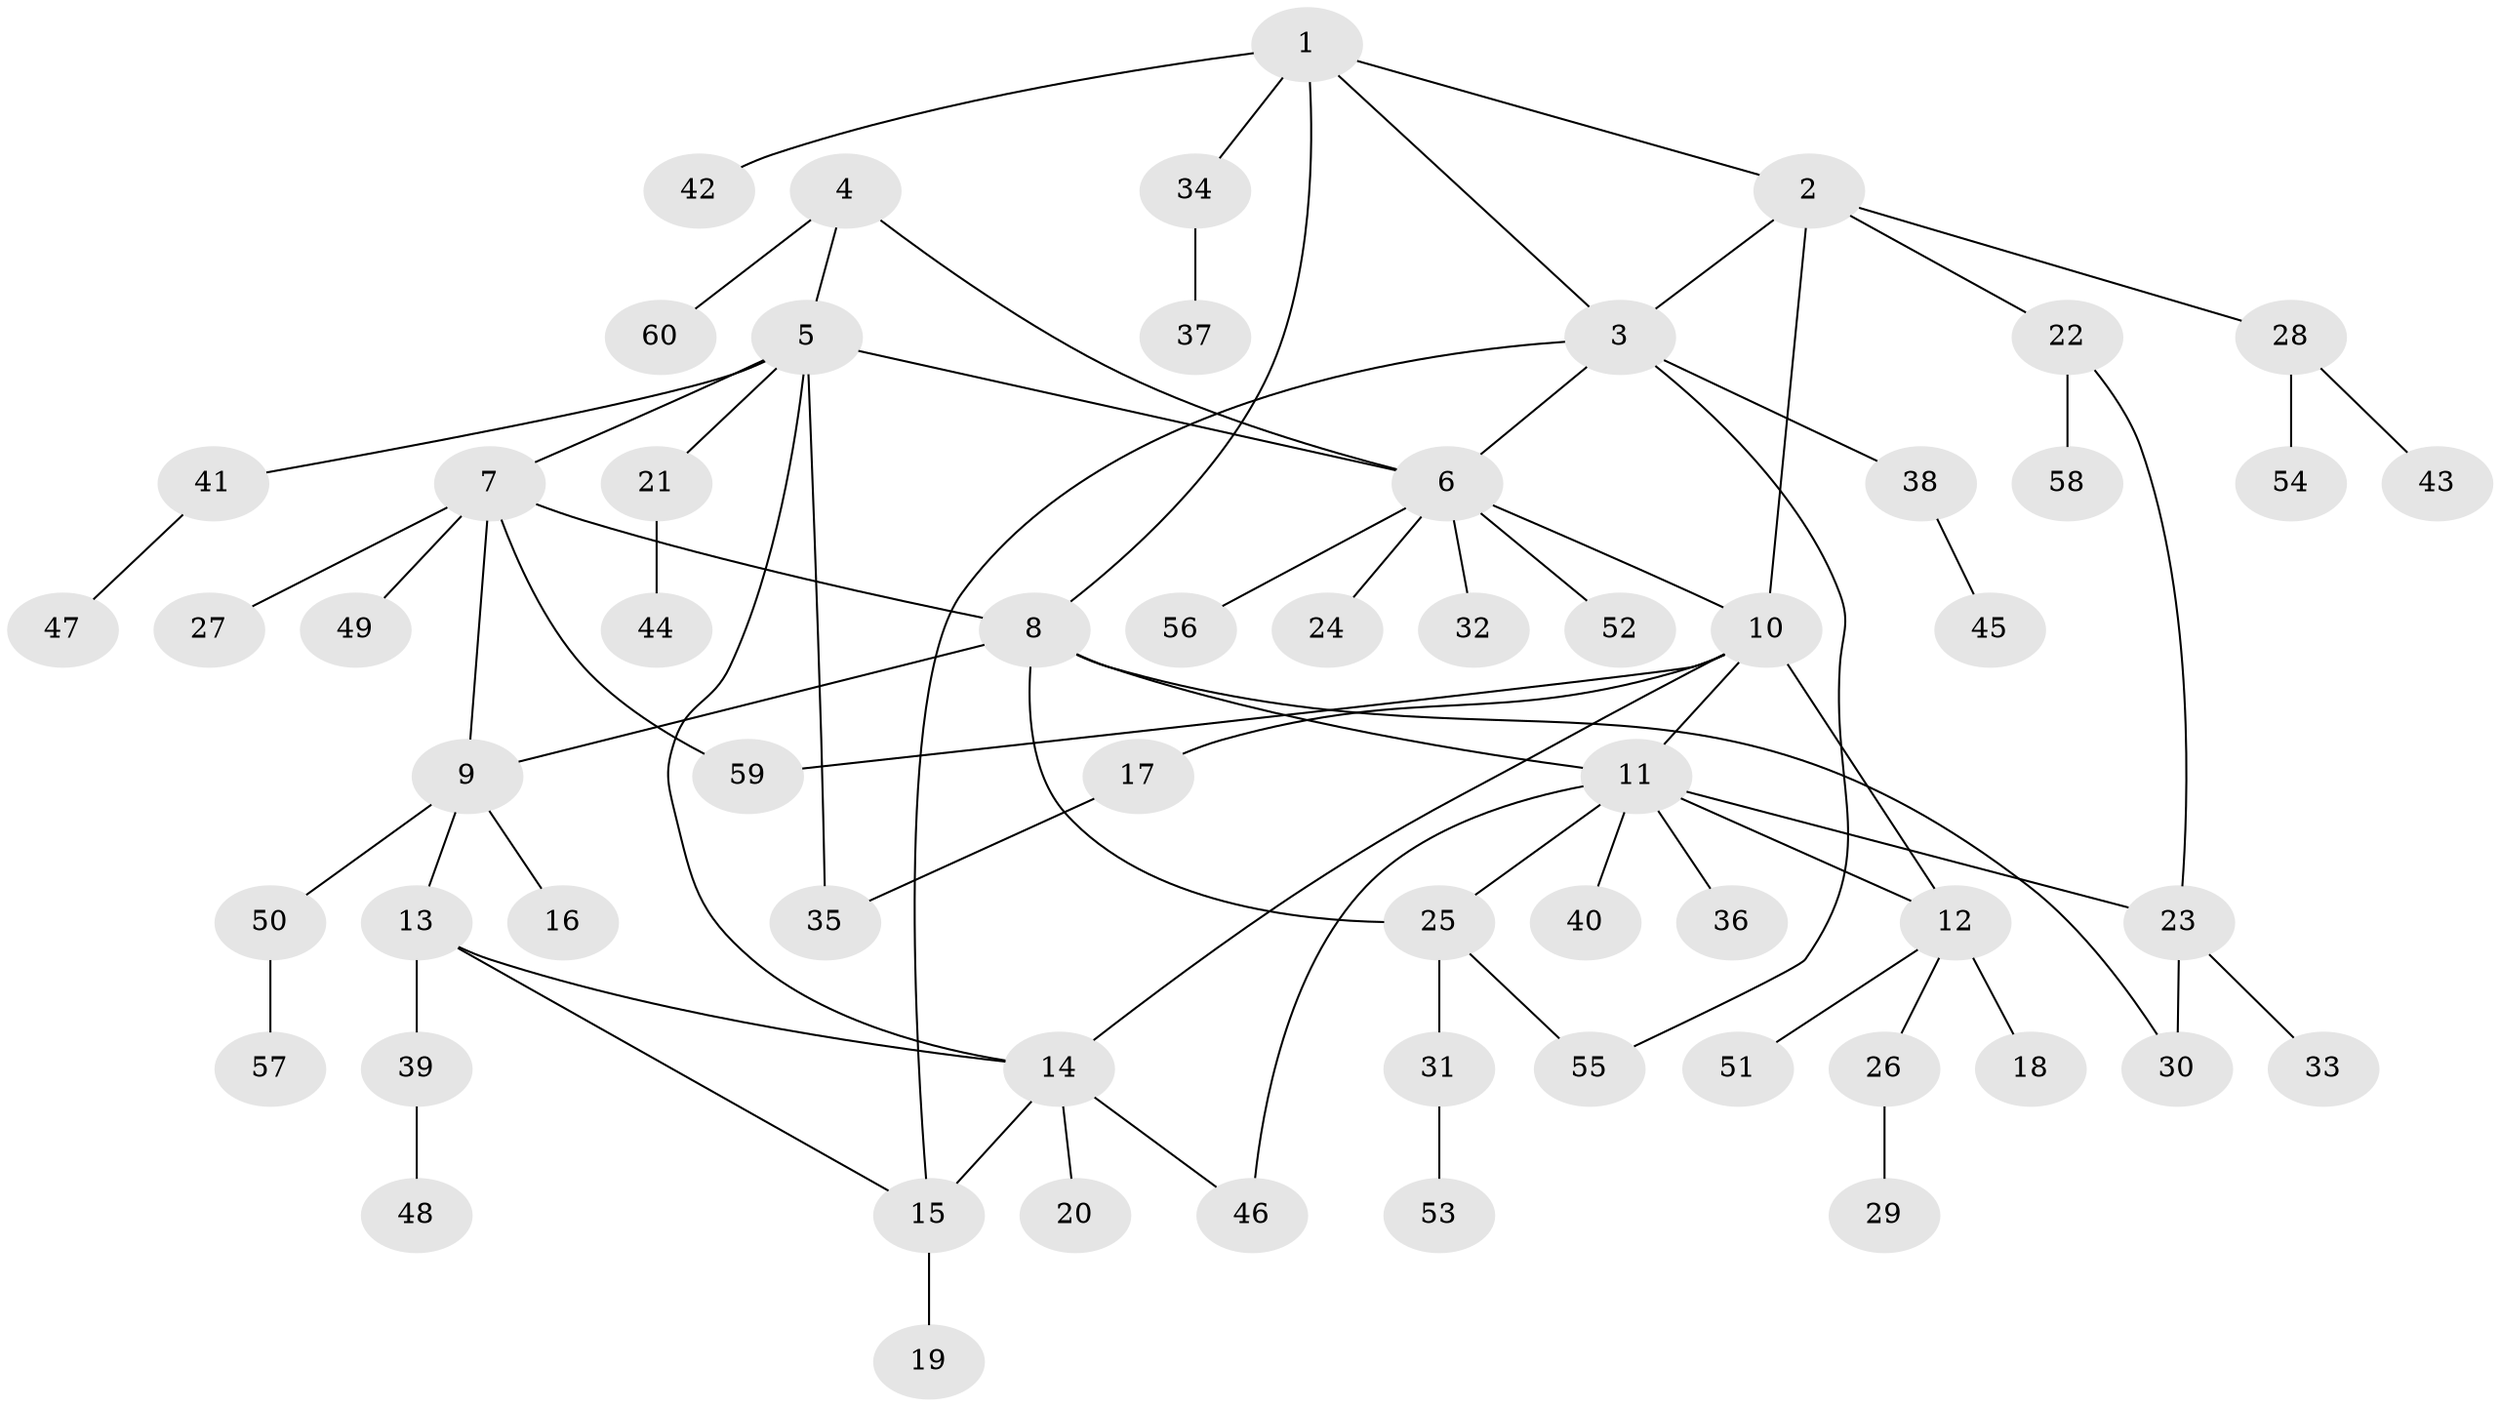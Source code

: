 // Generated by graph-tools (version 1.1) at 2025/55/03/09/25 04:55:27]
// undirected, 60 vertices, 77 edges
graph export_dot {
graph [start="1"]
  node [color=gray90,style=filled];
  1;
  2;
  3;
  4;
  5;
  6;
  7;
  8;
  9;
  10;
  11;
  12;
  13;
  14;
  15;
  16;
  17;
  18;
  19;
  20;
  21;
  22;
  23;
  24;
  25;
  26;
  27;
  28;
  29;
  30;
  31;
  32;
  33;
  34;
  35;
  36;
  37;
  38;
  39;
  40;
  41;
  42;
  43;
  44;
  45;
  46;
  47;
  48;
  49;
  50;
  51;
  52;
  53;
  54;
  55;
  56;
  57;
  58;
  59;
  60;
  1 -- 2;
  1 -- 3;
  1 -- 8;
  1 -- 34;
  1 -- 42;
  2 -- 3;
  2 -- 10;
  2 -- 22;
  2 -- 28;
  3 -- 6;
  3 -- 15;
  3 -- 38;
  3 -- 55;
  4 -- 5;
  4 -- 6;
  4 -- 60;
  5 -- 6;
  5 -- 7;
  5 -- 14;
  5 -- 21;
  5 -- 35;
  5 -- 41;
  6 -- 10;
  6 -- 24;
  6 -- 32;
  6 -- 52;
  6 -- 56;
  7 -- 8;
  7 -- 9;
  7 -- 27;
  7 -- 49;
  7 -- 59;
  8 -- 9;
  8 -- 11;
  8 -- 25;
  8 -- 30;
  9 -- 13;
  9 -- 16;
  9 -- 50;
  10 -- 11;
  10 -- 12;
  10 -- 14;
  10 -- 17;
  10 -- 59;
  11 -- 12;
  11 -- 23;
  11 -- 25;
  11 -- 36;
  11 -- 40;
  11 -- 46;
  12 -- 18;
  12 -- 26;
  12 -- 51;
  13 -- 14;
  13 -- 15;
  13 -- 39;
  14 -- 15;
  14 -- 20;
  14 -- 46;
  15 -- 19;
  17 -- 35;
  21 -- 44;
  22 -- 23;
  22 -- 58;
  23 -- 30;
  23 -- 33;
  25 -- 31;
  25 -- 55;
  26 -- 29;
  28 -- 43;
  28 -- 54;
  31 -- 53;
  34 -- 37;
  38 -- 45;
  39 -- 48;
  41 -- 47;
  50 -- 57;
}
